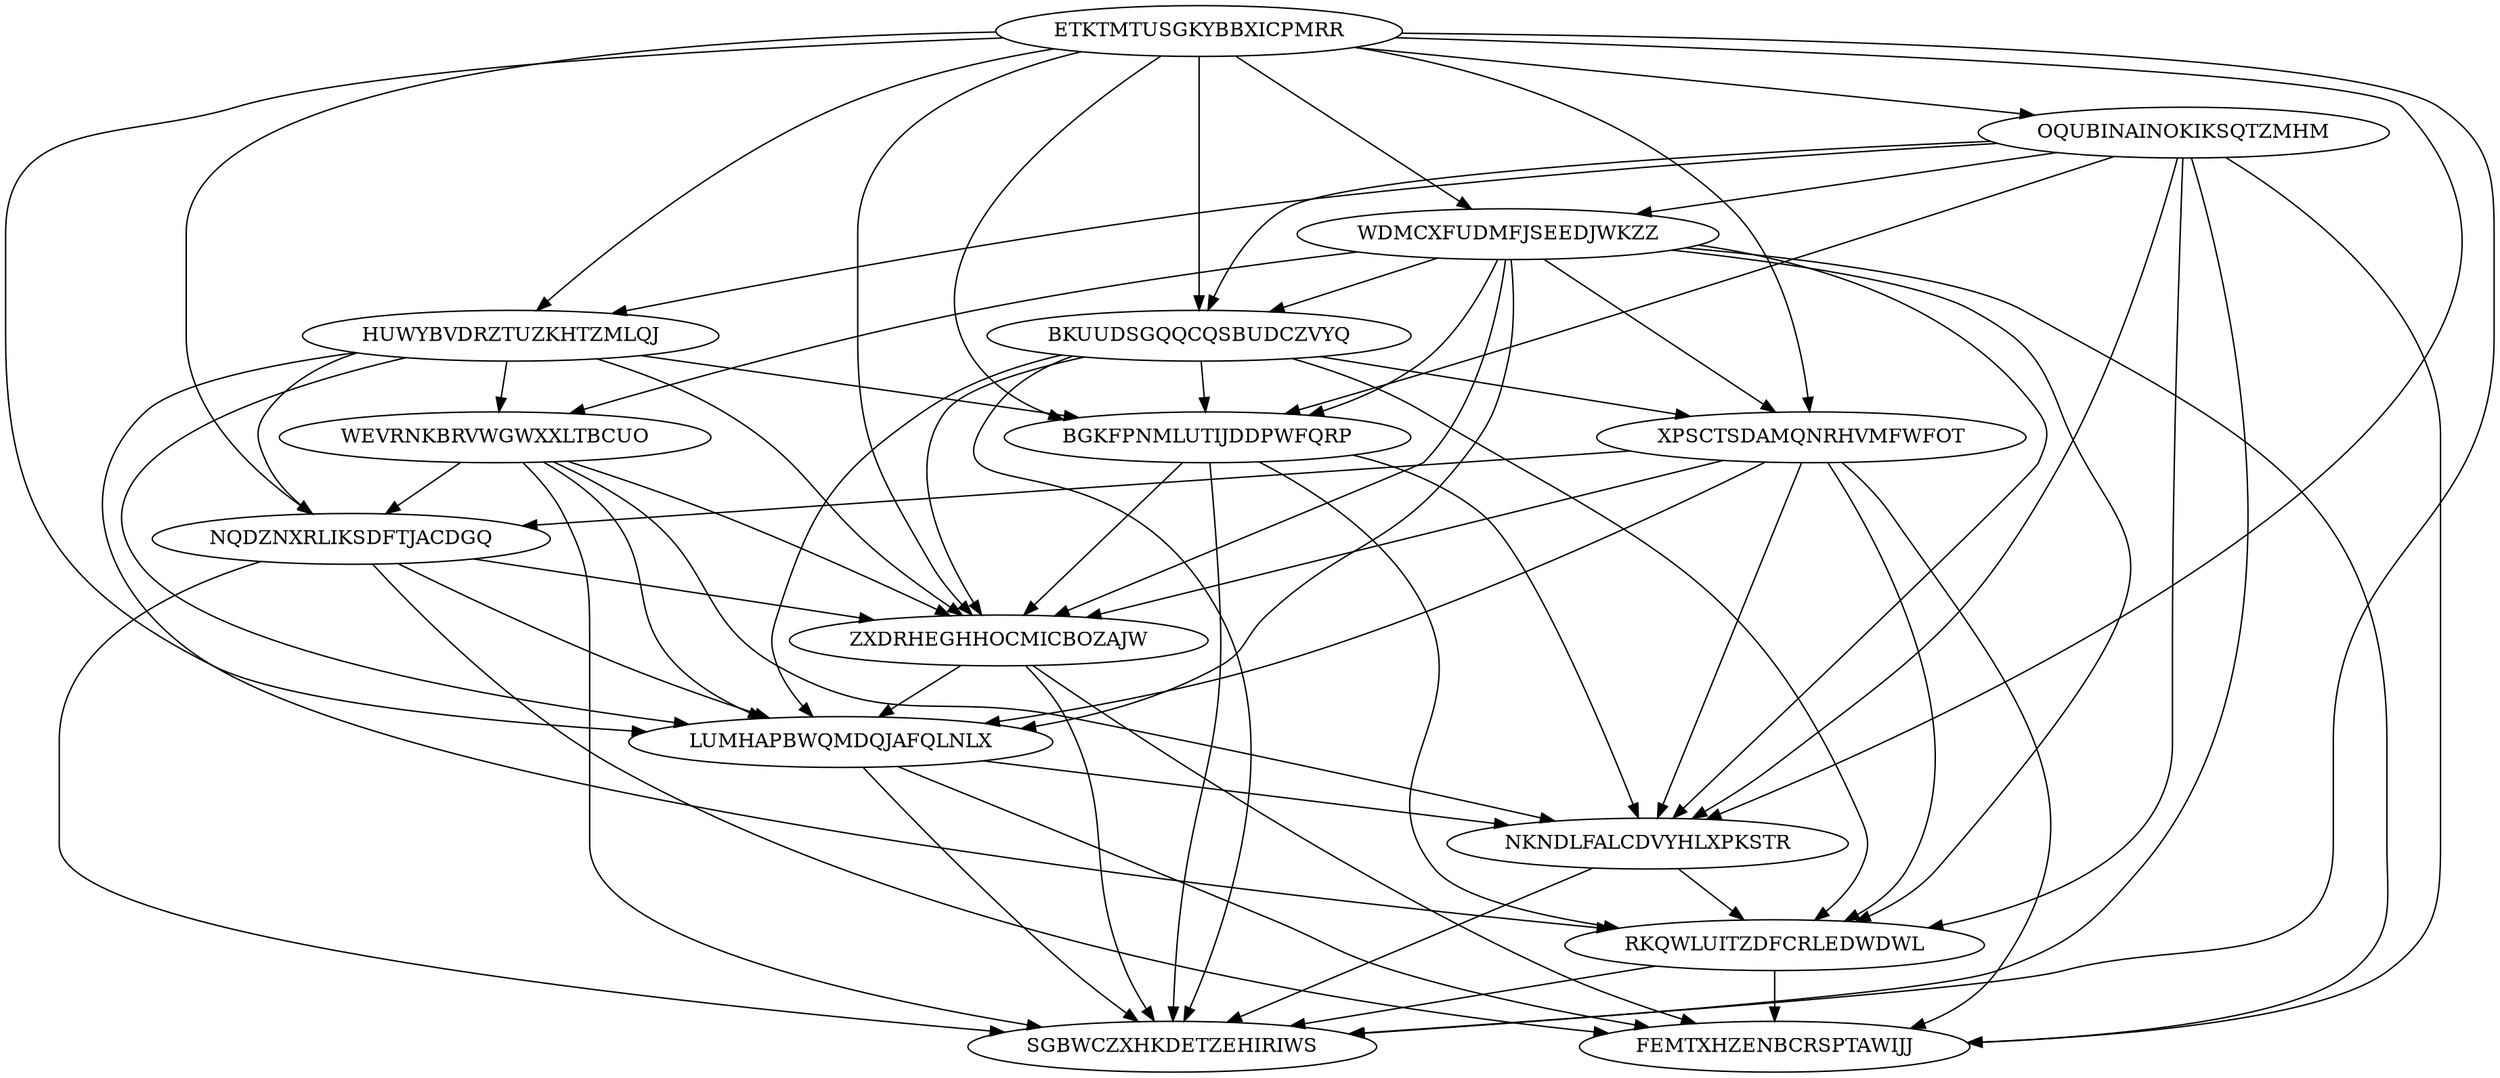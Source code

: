 digraph N15M69 {
	ETKTMTUSGKYBBXICPMRR	[Weight=19];
	OQUBINAINOKIKSQTZMHM	[Weight=15];
	WDMCXFUDMFJSEEDJWKZZ	[Weight=18];
	HUWYBVDRZTUZKHTZMLQJ	[Weight=14];
	WEVRNKBRVWGWXXLTBCUO	[Weight=10];
	BKUUDSGQQCQSBUDCZVYQ	[Weight=11];
	BGKFPNMLUTIJDDPWFQRP	[Weight=19];
	XPSCTSDAMQNRHVMFWFOT	[Weight=12];
	NQDZNXRLIKSDFTJACDGQ	[Weight=10];
	ZXDRHEGHHOCMICBOZAJW	[Weight=12];
	LUMHAPBWQMDQJAFQLNLX	[Weight=14];
	NKNDLFALCDVYHLXPKSTR	[Weight=11];
	RKQWLUITZDFCRLEDWDWL	[Weight=14];
	SGBWCZXHKDETZEHIRIWS	[Weight=19];
	FEMTXHZENBCRSPTAWIJJ	[Weight=14];
	OQUBINAINOKIKSQTZMHM -> NKNDLFALCDVYHLXPKSTR [Weight=12];
	ETKTMTUSGKYBBXICPMRR -> XPSCTSDAMQNRHVMFWFOT [Weight=17];
	RKQWLUITZDFCRLEDWDWL -> SGBWCZXHKDETZEHIRIWS [Weight=15];
	NQDZNXRLIKSDFTJACDGQ -> ZXDRHEGHHOCMICBOZAJW [Weight=13];
	XPSCTSDAMQNRHVMFWFOT -> NKNDLFALCDVYHLXPKSTR [Weight=17];
	ZXDRHEGHHOCMICBOZAJW -> FEMTXHZENBCRSPTAWIJJ [Weight=12];
	WDMCXFUDMFJSEEDJWKZZ -> FEMTXHZENBCRSPTAWIJJ [Weight=16];
	NQDZNXRLIKSDFTJACDGQ -> SGBWCZXHKDETZEHIRIWS [Weight=14];
	ETKTMTUSGKYBBXICPMRR -> OQUBINAINOKIKSQTZMHM [Weight=17];
	WDMCXFUDMFJSEEDJWKZZ -> RKQWLUITZDFCRLEDWDWL [Weight=18];
	OQUBINAINOKIKSQTZMHM -> FEMTXHZENBCRSPTAWIJJ [Weight=19];
	NQDZNXRLIKSDFTJACDGQ -> FEMTXHZENBCRSPTAWIJJ [Weight=13];
	BKUUDSGQQCQSBUDCZVYQ -> ZXDRHEGHHOCMICBOZAJW [Weight=20];
	WEVRNKBRVWGWXXLTBCUO -> SGBWCZXHKDETZEHIRIWS [Weight=14];
	OQUBINAINOKIKSQTZMHM -> SGBWCZXHKDETZEHIRIWS [Weight=17];
	LUMHAPBWQMDQJAFQLNLX -> FEMTXHZENBCRSPTAWIJJ [Weight=10];
	ETKTMTUSGKYBBXICPMRR -> BKUUDSGQQCQSBUDCZVYQ [Weight=10];
	BKUUDSGQQCQSBUDCZVYQ -> RKQWLUITZDFCRLEDWDWL [Weight=20];
	HUWYBVDRZTUZKHTZMLQJ -> NQDZNXRLIKSDFTJACDGQ [Weight=18];
	ETKTMTUSGKYBBXICPMRR -> HUWYBVDRZTUZKHTZMLQJ [Weight=20];
	OQUBINAINOKIKSQTZMHM -> RKQWLUITZDFCRLEDWDWL [Weight=10];
	WDMCXFUDMFJSEEDJWKZZ -> NKNDLFALCDVYHLXPKSTR [Weight=10];
	WDMCXFUDMFJSEEDJWKZZ -> LUMHAPBWQMDQJAFQLNLX [Weight=16];
	ETKTMTUSGKYBBXICPMRR -> NQDZNXRLIKSDFTJACDGQ [Weight=13];
	NKNDLFALCDVYHLXPKSTR -> RKQWLUITZDFCRLEDWDWL [Weight=10];
	XPSCTSDAMQNRHVMFWFOT -> NQDZNXRLIKSDFTJACDGQ [Weight=19];
	ZXDRHEGHHOCMICBOZAJW -> SGBWCZXHKDETZEHIRIWS [Weight=12];
	XPSCTSDAMQNRHVMFWFOT -> ZXDRHEGHHOCMICBOZAJW [Weight=17];
	LUMHAPBWQMDQJAFQLNLX -> SGBWCZXHKDETZEHIRIWS [Weight=12];
	RKQWLUITZDFCRLEDWDWL -> FEMTXHZENBCRSPTAWIJJ [Weight=17];
	BKUUDSGQQCQSBUDCZVYQ -> SGBWCZXHKDETZEHIRIWS [Weight=16];
	WDMCXFUDMFJSEEDJWKZZ -> BKUUDSGQQCQSBUDCZVYQ [Weight=15];
	HUWYBVDRZTUZKHTZMLQJ -> BGKFPNMLUTIJDDPWFQRP [Weight=20];
	WDMCXFUDMFJSEEDJWKZZ -> ZXDRHEGHHOCMICBOZAJW [Weight=16];
	ETKTMTUSGKYBBXICPMRR -> LUMHAPBWQMDQJAFQLNLX [Weight=19];
	XPSCTSDAMQNRHVMFWFOT -> RKQWLUITZDFCRLEDWDWL [Weight=18];
	WEVRNKBRVWGWXXLTBCUO -> ZXDRHEGHHOCMICBOZAJW [Weight=15];
	OQUBINAINOKIKSQTZMHM -> BKUUDSGQQCQSBUDCZVYQ [Weight=18];
	ETKTMTUSGKYBBXICPMRR -> NKNDLFALCDVYHLXPKSTR [Weight=15];
	BKUUDSGQQCQSBUDCZVYQ -> XPSCTSDAMQNRHVMFWFOT [Weight=17];
	LUMHAPBWQMDQJAFQLNLX -> NKNDLFALCDVYHLXPKSTR [Weight=13];
	ETKTMTUSGKYBBXICPMRR -> ZXDRHEGHHOCMICBOZAJW [Weight=20];
	WEVRNKBRVWGWXXLTBCUO -> NKNDLFALCDVYHLXPKSTR [Weight=18];
	ETKTMTUSGKYBBXICPMRR -> WDMCXFUDMFJSEEDJWKZZ [Weight=13];
	XPSCTSDAMQNRHVMFWFOT -> FEMTXHZENBCRSPTAWIJJ [Weight=13];
	OQUBINAINOKIKSQTZMHM -> BGKFPNMLUTIJDDPWFQRP [Weight=12];
	OQUBINAINOKIKSQTZMHM -> HUWYBVDRZTUZKHTZMLQJ [Weight=19];
	ETKTMTUSGKYBBXICPMRR -> SGBWCZXHKDETZEHIRIWS [Weight=16];
	XPSCTSDAMQNRHVMFWFOT -> LUMHAPBWQMDQJAFQLNLX [Weight=12];
	BGKFPNMLUTIJDDPWFQRP -> ZXDRHEGHHOCMICBOZAJW [Weight=20];
	BGKFPNMLUTIJDDPWFQRP -> RKQWLUITZDFCRLEDWDWL [Weight=16];
	HUWYBVDRZTUZKHTZMLQJ -> RKQWLUITZDFCRLEDWDWL [Weight=18];
	NKNDLFALCDVYHLXPKSTR -> SGBWCZXHKDETZEHIRIWS [Weight=18];
	WDMCXFUDMFJSEEDJWKZZ -> XPSCTSDAMQNRHVMFWFOT [Weight=16];
	OQUBINAINOKIKSQTZMHM -> WDMCXFUDMFJSEEDJWKZZ [Weight=19];
	WDMCXFUDMFJSEEDJWKZZ -> BGKFPNMLUTIJDDPWFQRP [Weight=15];
	HUWYBVDRZTUZKHTZMLQJ -> ZXDRHEGHHOCMICBOZAJW [Weight=15];
	ETKTMTUSGKYBBXICPMRR -> BGKFPNMLUTIJDDPWFQRP [Weight=12];
	WDMCXFUDMFJSEEDJWKZZ -> WEVRNKBRVWGWXXLTBCUO [Weight=13];
	BGKFPNMLUTIJDDPWFQRP -> NKNDLFALCDVYHLXPKSTR [Weight=11];
	HUWYBVDRZTUZKHTZMLQJ -> LUMHAPBWQMDQJAFQLNLX [Weight=19];
	WEVRNKBRVWGWXXLTBCUO -> LUMHAPBWQMDQJAFQLNLX [Weight=13];
	BGKFPNMLUTIJDDPWFQRP -> SGBWCZXHKDETZEHIRIWS [Weight=12];
	WEVRNKBRVWGWXXLTBCUO -> NQDZNXRLIKSDFTJACDGQ [Weight=20];
	NQDZNXRLIKSDFTJACDGQ -> LUMHAPBWQMDQJAFQLNLX [Weight=14];
	HUWYBVDRZTUZKHTZMLQJ -> WEVRNKBRVWGWXXLTBCUO [Weight=20];
	ZXDRHEGHHOCMICBOZAJW -> LUMHAPBWQMDQJAFQLNLX [Weight=20];
	BKUUDSGQQCQSBUDCZVYQ -> LUMHAPBWQMDQJAFQLNLX [Weight=16];
	BKUUDSGQQCQSBUDCZVYQ -> BGKFPNMLUTIJDDPWFQRP [Weight=18];
}
